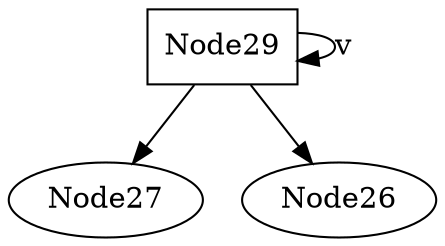 digraph G {
	node [label="\N"];
	graph [bb="0,0,160,110"];
	Node29 [shape=record, pos="79,92", rects="48,74,110,110", width="0.86", height="0.50"];
	Node27 [pos="35,18", width="0.97", height="0.50"];
	Node26 [pos="124,18", width="1.00", height="0.50"];
	Node29 -> Node27 [pos="e,45,35 68,74 63,65 56,54 50,44"];
	Node29 -> Node26 [pos="e,113,35 90,74 95,65 102,54 108,44"];
	Node29 -> Node29 [label=v, pos="e,110,105 110,79 120,79 128,83 128,92 128,98 125,101 120,103", lp="132,92"];
}
